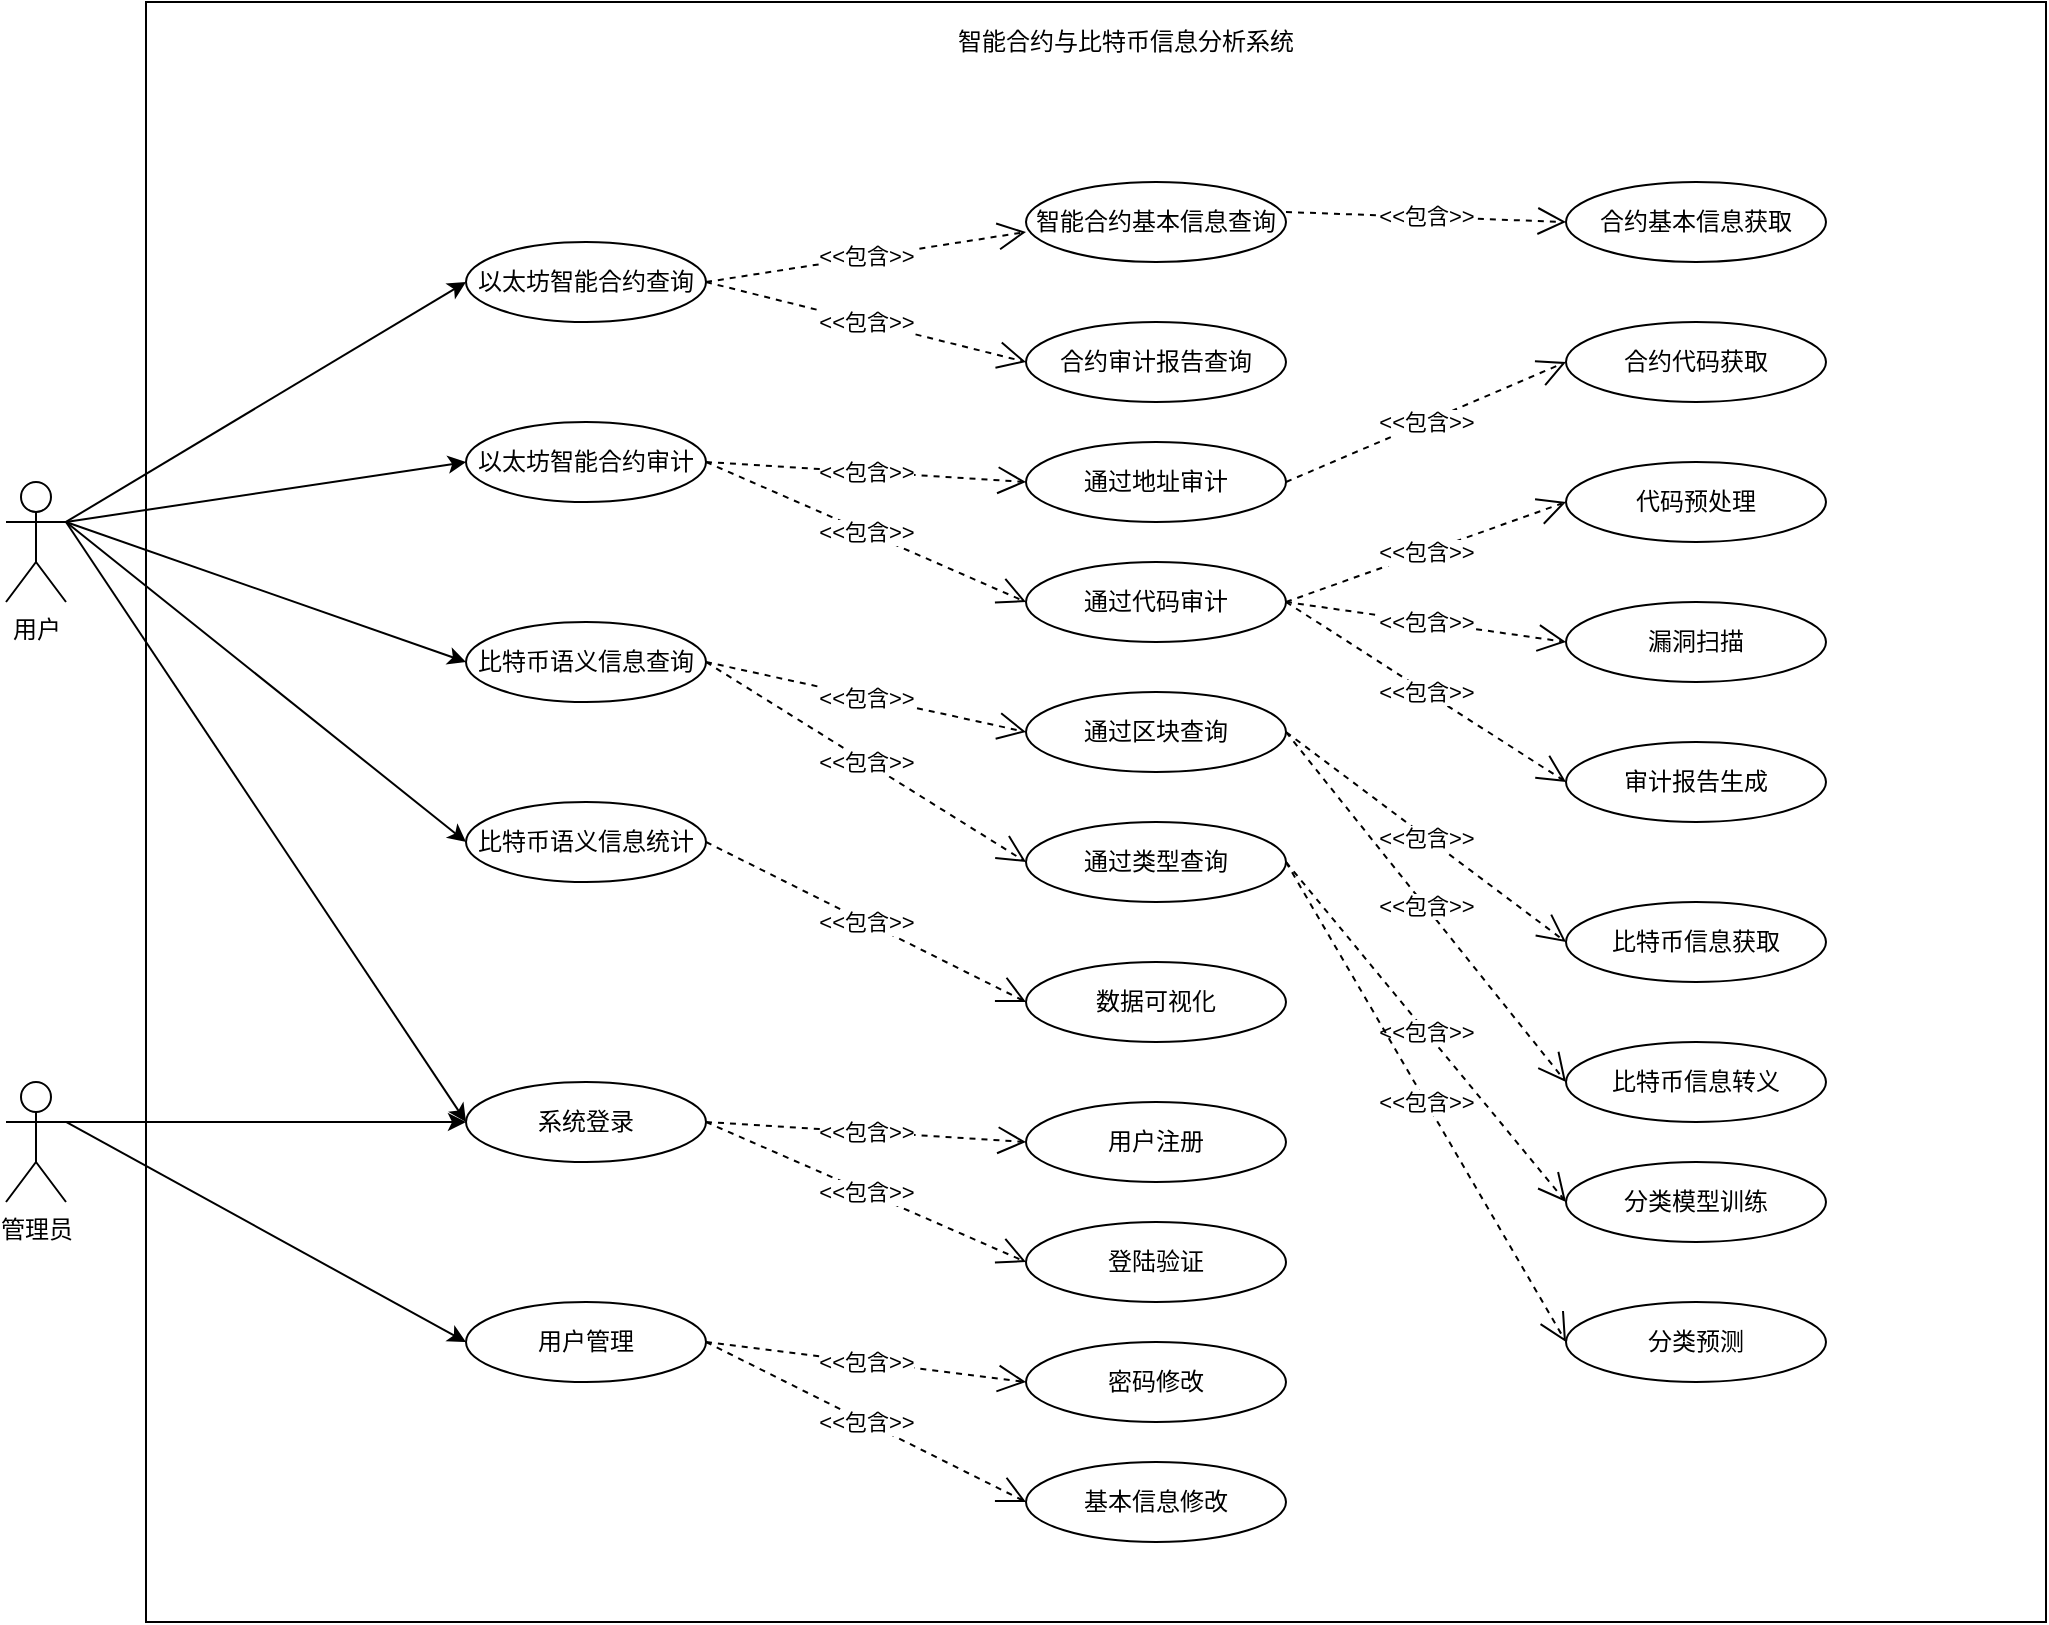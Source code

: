 <mxfile version="14.3.1" type="github">
  <diagram id="90IDWgGwv996NUTPNuem" name="Page-1">
    <mxGraphModel dx="2580" dy="935" grid="1" gridSize="10" guides="1" tooltips="1" connect="1" arrows="1" fold="1" page="1" pageScale="1" pageWidth="850" pageHeight="1100" math="0" shadow="0">
      <root>
        <mxCell id="0" />
        <mxCell id="1" parent="0" />
        <mxCell id="6kvlaEkvdR_WCjKz4TJ5-1" value="" style="rounded=0;whiteSpace=wrap;html=1;" vertex="1" parent="1">
          <mxGeometry x="50" y="110" width="950" height="810" as="geometry" />
        </mxCell>
        <mxCell id="WsCPyfnsRkTQpv4k7r7G-1" value="用户" style="shape=umlActor;verticalLabelPosition=bottom;verticalAlign=top;html=1;outlineConnect=0;" parent="1" vertex="1">
          <mxGeometry x="-20" y="350" width="30" height="60" as="geometry" />
        </mxCell>
        <mxCell id="WsCPyfnsRkTQpv4k7r7G-3" value="系统登录" style="ellipse;whiteSpace=wrap;html=1;" parent="1" vertex="1">
          <mxGeometry x="210" y="650" width="120" height="40" as="geometry" />
        </mxCell>
        <mxCell id="WsCPyfnsRkTQpv4k7r7G-6" value="以太坊智能合约查询" style="ellipse;whiteSpace=wrap;html=1;" parent="1" vertex="1">
          <mxGeometry x="210" y="230" width="120" height="40" as="geometry" />
        </mxCell>
        <mxCell id="WsCPyfnsRkTQpv4k7r7G-7" value="比特币语义信息查询" style="ellipse;whiteSpace=wrap;html=1;" parent="1" vertex="1">
          <mxGeometry x="210" y="420" width="120" height="40" as="geometry" />
        </mxCell>
        <mxCell id="WsCPyfnsRkTQpv4k7r7G-9" value="以太坊智能合约审计" style="ellipse;whiteSpace=wrap;html=1;" parent="1" vertex="1">
          <mxGeometry x="210" y="320" width="120" height="40" as="geometry" />
        </mxCell>
        <mxCell id="WsCPyfnsRkTQpv4k7r7G-10" value="比特币语义信息统计" style="ellipse;whiteSpace=wrap;html=1;" parent="1" vertex="1">
          <mxGeometry x="210" y="510" width="120" height="40" as="geometry" />
        </mxCell>
        <mxCell id="WsCPyfnsRkTQpv4k7r7G-14" value="&amp;lt;&amp;lt;包含&amp;gt;&amp;gt;" style="endArrow=open;endSize=12;dashed=1;html=1;entryX=0;entryY=0.625;entryDx=0;entryDy=0;entryPerimeter=0;exitX=1;exitY=0.5;exitDx=0;exitDy=0;" parent="1" source="WsCPyfnsRkTQpv4k7r7G-6" target="WsCPyfnsRkTQpv4k7r7G-15" edge="1">
          <mxGeometry width="160" relative="1" as="geometry">
            <mxPoint x="330" y="250" as="sourcePoint" />
            <mxPoint x="460" y="290" as="targetPoint" />
            <Array as="points" />
          </mxGeometry>
        </mxCell>
        <mxCell id="WsCPyfnsRkTQpv4k7r7G-15" value="智能合约基本信息查询" style="ellipse;whiteSpace=wrap;html=1;" parent="1" vertex="1">
          <mxGeometry x="490" y="200" width="130" height="40" as="geometry" />
        </mxCell>
        <mxCell id="WsCPyfnsRkTQpv4k7r7G-16" value="合约审计报告查询" style="ellipse;whiteSpace=wrap;html=1;" parent="1" vertex="1">
          <mxGeometry x="490" y="270" width="130" height="40" as="geometry" />
        </mxCell>
        <mxCell id="WsCPyfnsRkTQpv4k7r7G-17" value="通过地址审计" style="ellipse;whiteSpace=wrap;html=1;" parent="1" vertex="1">
          <mxGeometry x="490" y="330" width="130" height="40" as="geometry" />
        </mxCell>
        <mxCell id="WsCPyfnsRkTQpv4k7r7G-18" value="通过代码审计" style="ellipse;whiteSpace=wrap;html=1;" parent="1" vertex="1">
          <mxGeometry x="490" y="390" width="130" height="40" as="geometry" />
        </mxCell>
        <mxCell id="WsCPyfnsRkTQpv4k7r7G-19" value="&amp;lt;&amp;lt;包含&amp;gt;&amp;gt;" style="endArrow=open;endSize=12;dashed=1;html=1;exitX=1;exitY=0.5;exitDx=0;exitDy=0;entryX=0;entryY=0.5;entryDx=0;entryDy=0;" parent="1" source="WsCPyfnsRkTQpv4k7r7G-6" target="WsCPyfnsRkTQpv4k7r7G-16" edge="1">
          <mxGeometry width="160" relative="1" as="geometry">
            <mxPoint x="310" y="300" as="sourcePoint" />
            <mxPoint x="470" y="250" as="targetPoint" />
            <Array as="points" />
          </mxGeometry>
        </mxCell>
        <mxCell id="WsCPyfnsRkTQpv4k7r7G-20" value="通过区块查询" style="ellipse;whiteSpace=wrap;html=1;" parent="1" vertex="1">
          <mxGeometry x="490" y="455" width="130" height="40" as="geometry" />
        </mxCell>
        <mxCell id="WsCPyfnsRkTQpv4k7r7G-21" value="通过类型查询" style="ellipse;whiteSpace=wrap;html=1;" parent="1" vertex="1">
          <mxGeometry x="490" y="520" width="130" height="40" as="geometry" />
        </mxCell>
        <mxCell id="WsCPyfnsRkTQpv4k7r7G-22" value="&amp;lt;&amp;lt;包含&amp;gt;&amp;gt;" style="endArrow=open;endSize=12;dashed=1;html=1;entryX=0;entryY=0.5;entryDx=0;entryDy=0;exitX=1;exitY=0.5;exitDx=0;exitDy=0;" parent="1" source="WsCPyfnsRkTQpv4k7r7G-9" target="WsCPyfnsRkTQpv4k7r7G-17" edge="1">
          <mxGeometry width="160" relative="1" as="geometry">
            <mxPoint x="330" y="420" as="sourcePoint" />
            <mxPoint x="490.668" y="434.282" as="targetPoint" />
            <Array as="points" />
          </mxGeometry>
        </mxCell>
        <mxCell id="WsCPyfnsRkTQpv4k7r7G-23" value="&amp;lt;&amp;lt;包含&amp;gt;&amp;gt;" style="endArrow=open;endSize=12;dashed=1;html=1;entryX=0;entryY=0.5;entryDx=0;entryDy=0;exitX=1;exitY=0.5;exitDx=0;exitDy=0;" parent="1" source="WsCPyfnsRkTQpv4k7r7G-9" target="WsCPyfnsRkTQpv4k7r7G-18" edge="1">
          <mxGeometry width="160" relative="1" as="geometry">
            <mxPoint x="314.67" y="445.72" as="sourcePoint" />
            <mxPoint x="475.338" y="460.002" as="targetPoint" />
            <Array as="points" />
          </mxGeometry>
        </mxCell>
        <mxCell id="WsCPyfnsRkTQpv4k7r7G-25" value="&amp;lt;&amp;lt;包含&amp;gt;&amp;gt;" style="endArrow=open;endSize=12;dashed=1;html=1;entryX=0;entryY=0.5;entryDx=0;entryDy=0;exitX=1;exitY=0.5;exitDx=0;exitDy=0;" parent="1" target="WsCPyfnsRkTQpv4k7r7G-21" edge="1" source="WsCPyfnsRkTQpv4k7r7G-7">
          <mxGeometry width="160" relative="1" as="geometry">
            <mxPoint x="270" y="560" as="sourcePoint" />
            <mxPoint x="430.668" y="574.282" as="targetPoint" />
            <Array as="points" />
          </mxGeometry>
        </mxCell>
        <mxCell id="6kvlaEkvdR_WCjKz4TJ5-3" value="" style="endArrow=classic;html=1;entryX=0;entryY=0.5;entryDx=0;entryDy=0;exitX=1;exitY=0.333;exitDx=0;exitDy=0;exitPerimeter=0;" edge="1" parent="1" source="WsCPyfnsRkTQpv4k7r7G-1" target="WsCPyfnsRkTQpv4k7r7G-3">
          <mxGeometry width="50" height="50" relative="1" as="geometry">
            <mxPoint x="90" y="350" as="sourcePoint" />
            <mxPoint x="140" y="300" as="targetPoint" />
          </mxGeometry>
        </mxCell>
        <mxCell id="6kvlaEkvdR_WCjKz4TJ5-5" value="" style="endArrow=classic;html=1;entryX=0;entryY=0.5;entryDx=0;entryDy=0;exitX=1;exitY=0.333;exitDx=0;exitDy=0;exitPerimeter=0;" edge="1" parent="1" source="WsCPyfnsRkTQpv4k7r7G-1" target="WsCPyfnsRkTQpv4k7r7G-6">
          <mxGeometry width="50" height="50" relative="1" as="geometry">
            <mxPoint x="100" y="370" as="sourcePoint" />
            <mxPoint x="237.574" y="224.142" as="targetPoint" />
          </mxGeometry>
        </mxCell>
        <mxCell id="6kvlaEkvdR_WCjKz4TJ5-6" value="" style="endArrow=classic;html=1;entryX=0;entryY=0.5;entryDx=0;entryDy=0;exitX=1;exitY=0.333;exitDx=0;exitDy=0;exitPerimeter=0;" edge="1" parent="1" source="WsCPyfnsRkTQpv4k7r7G-1" target="WsCPyfnsRkTQpv4k7r7G-9">
          <mxGeometry width="50" height="50" relative="1" as="geometry">
            <mxPoint x="30" y="370" as="sourcePoint" />
            <mxPoint x="247.574" y="234.142" as="targetPoint" />
          </mxGeometry>
        </mxCell>
        <mxCell id="6kvlaEkvdR_WCjKz4TJ5-7" value="" style="endArrow=classic;html=1;entryX=0;entryY=0.5;entryDx=0;entryDy=0;exitX=1;exitY=0.333;exitDx=0;exitDy=0;exitPerimeter=0;" edge="1" parent="1" source="WsCPyfnsRkTQpv4k7r7G-1" target="WsCPyfnsRkTQpv4k7r7G-7">
          <mxGeometry width="50" height="50" relative="1" as="geometry">
            <mxPoint x="120" y="390" as="sourcePoint" />
            <mxPoint x="257.574" y="244.142" as="targetPoint" />
          </mxGeometry>
        </mxCell>
        <mxCell id="6kvlaEkvdR_WCjKz4TJ5-8" value="" style="endArrow=classic;html=1;entryX=0;entryY=0.5;entryDx=0;entryDy=0;exitX=1;exitY=0.333;exitDx=0;exitDy=0;exitPerimeter=0;" edge="1" parent="1" source="WsCPyfnsRkTQpv4k7r7G-1" target="WsCPyfnsRkTQpv4k7r7G-10">
          <mxGeometry width="50" height="50" relative="1" as="geometry">
            <mxPoint x="130" y="400" as="sourcePoint" />
            <mxPoint x="267.574" y="254.142" as="targetPoint" />
          </mxGeometry>
        </mxCell>
        <mxCell id="6kvlaEkvdR_WCjKz4TJ5-9" value="管理员" style="shape=umlActor;verticalLabelPosition=bottom;verticalAlign=top;html=1;outlineConnect=0;" vertex="1" parent="1">
          <mxGeometry x="-20" y="650" width="30" height="60" as="geometry" />
        </mxCell>
        <mxCell id="6kvlaEkvdR_WCjKz4TJ5-12" value="" style="endArrow=classic;html=1;exitX=1;exitY=0.333;exitDx=0;exitDy=0;exitPerimeter=0;entryX=0;entryY=0.5;entryDx=0;entryDy=0;" edge="1" parent="1" source="6kvlaEkvdR_WCjKz4TJ5-9" target="WsCPyfnsRkTQpv4k7r7G-3">
          <mxGeometry width="50" height="50" relative="1" as="geometry">
            <mxPoint x="340" y="420" as="sourcePoint" />
            <mxPoint x="390" y="370" as="targetPoint" />
          </mxGeometry>
        </mxCell>
        <mxCell id="6kvlaEkvdR_WCjKz4TJ5-13" value="用户管理" style="ellipse;whiteSpace=wrap;html=1;" vertex="1" parent="1">
          <mxGeometry x="210" y="760" width="120" height="40" as="geometry" />
        </mxCell>
        <mxCell id="6kvlaEkvdR_WCjKz4TJ5-14" value="&amp;lt;&amp;lt;包含&amp;gt;&amp;gt;" style="endArrow=open;endSize=12;dashed=1;html=1;entryX=0;entryY=0.5;entryDx=0;entryDy=0;exitX=1;exitY=0.5;exitDx=0;exitDy=0;" edge="1" parent="1" source="WsCPyfnsRkTQpv4k7r7G-7" target="WsCPyfnsRkTQpv4k7r7G-20">
          <mxGeometry width="160" relative="1" as="geometry">
            <mxPoint x="309.996" y="470.002" as="sourcePoint" />
            <mxPoint x="506.608" y="511.718" as="targetPoint" />
            <Array as="points" />
          </mxGeometry>
        </mxCell>
        <mxCell id="6kvlaEkvdR_WCjKz4TJ5-15" value="" style="endArrow=classic;html=1;exitX=1;exitY=0.333;exitDx=0;exitDy=0;exitPerimeter=0;entryX=0;entryY=0.5;entryDx=0;entryDy=0;" edge="1" parent="1" source="6kvlaEkvdR_WCjKz4TJ5-9" target="6kvlaEkvdR_WCjKz4TJ5-13">
          <mxGeometry width="50" height="50" relative="1" as="geometry">
            <mxPoint x="550" y="800" as="sourcePoint" />
            <mxPoint x="600" y="750" as="targetPoint" />
          </mxGeometry>
        </mxCell>
        <mxCell id="6kvlaEkvdR_WCjKz4TJ5-17" value="用户注册" style="ellipse;whiteSpace=wrap;html=1;" vertex="1" parent="1">
          <mxGeometry x="490" y="660" width="130" height="40" as="geometry" />
        </mxCell>
        <mxCell id="6kvlaEkvdR_WCjKz4TJ5-18" value="登陆验证" style="ellipse;whiteSpace=wrap;html=1;" vertex="1" parent="1">
          <mxGeometry x="490" y="720" width="130" height="40" as="geometry" />
        </mxCell>
        <mxCell id="6kvlaEkvdR_WCjKz4TJ5-22" value="密码修改" style="ellipse;whiteSpace=wrap;html=1;" vertex="1" parent="1">
          <mxGeometry x="490" y="780" width="130" height="40" as="geometry" />
        </mxCell>
        <mxCell id="6kvlaEkvdR_WCjKz4TJ5-23" value="基本信息修改" style="ellipse;whiteSpace=wrap;html=1;" vertex="1" parent="1">
          <mxGeometry x="490" y="840" width="130" height="40" as="geometry" />
        </mxCell>
        <mxCell id="6kvlaEkvdR_WCjKz4TJ5-30" value="&amp;lt;&amp;lt;包含&amp;gt;&amp;gt;" style="endArrow=open;endSize=12;dashed=1;html=1;entryX=0;entryY=0.5;entryDx=0;entryDy=0;exitX=1;exitY=0.5;exitDx=0;exitDy=0;" edge="1" parent="1" source="WsCPyfnsRkTQpv4k7r7G-3" target="6kvlaEkvdR_WCjKz4TJ5-17">
          <mxGeometry width="160" relative="1" as="geometry">
            <mxPoint x="350" y="740" as="sourcePoint" />
            <mxPoint x="514.142" y="825.826" as="targetPoint" />
            <Array as="points" />
          </mxGeometry>
        </mxCell>
        <mxCell id="6kvlaEkvdR_WCjKz4TJ5-31" value="&amp;lt;&amp;lt;包含&amp;gt;&amp;gt;" style="endArrow=open;endSize=12;dashed=1;html=1;entryX=0;entryY=0.5;entryDx=0;entryDy=0;exitX=1;exitY=0.5;exitDx=0;exitDy=0;" edge="1" parent="1" source="WsCPyfnsRkTQpv4k7r7G-3" target="6kvlaEkvdR_WCjKz4TJ5-18">
          <mxGeometry width="160" relative="1" as="geometry">
            <mxPoint x="330" y="740" as="sourcePoint" />
            <mxPoint x="509.142" y="825.826" as="targetPoint" />
            <Array as="points" />
          </mxGeometry>
        </mxCell>
        <mxCell id="6kvlaEkvdR_WCjKz4TJ5-32" value="&amp;lt;&amp;lt;包含&amp;gt;&amp;gt;" style="endArrow=open;endSize=12;dashed=1;html=1;entryX=0;entryY=0.5;entryDx=0;entryDy=0;exitX=1;exitY=0.5;exitDx=0;exitDy=0;" edge="1" parent="1" source="6kvlaEkvdR_WCjKz4TJ5-13" target="6kvlaEkvdR_WCjKz4TJ5-22">
          <mxGeometry width="160" relative="1" as="geometry">
            <mxPoint x="330" y="850" as="sourcePoint" />
            <mxPoint x="499.142" y="935.826" as="targetPoint" />
            <Array as="points" />
          </mxGeometry>
        </mxCell>
        <mxCell id="6kvlaEkvdR_WCjKz4TJ5-33" value="&amp;lt;&amp;lt;包含&amp;gt;&amp;gt;" style="endArrow=open;endSize=12;dashed=1;html=1;entryX=0;entryY=0.5;entryDx=0;entryDy=0;exitX=1;exitY=0.5;exitDx=0;exitDy=0;" edge="1" parent="1" source="6kvlaEkvdR_WCjKz4TJ5-13" target="6kvlaEkvdR_WCjKz4TJ5-23">
          <mxGeometry width="160" relative="1" as="geometry">
            <mxPoint x="320" y="850" as="sourcePoint" />
            <mxPoint x="499.142" y="935.826" as="targetPoint" />
            <Array as="points" />
          </mxGeometry>
        </mxCell>
        <mxCell id="6kvlaEkvdR_WCjKz4TJ5-35" value="智能合约与比特币信息分析系统" style="text;html=1;strokeColor=none;fillColor=none;align=center;verticalAlign=middle;whiteSpace=wrap;rounded=0;" vertex="1" parent="1">
          <mxGeometry x="420" y="120" width="240" height="20" as="geometry" />
        </mxCell>
        <mxCell id="6kvlaEkvdR_WCjKz4TJ5-36" value="合约基本信息获取" style="ellipse;whiteSpace=wrap;html=1;" vertex="1" parent="1">
          <mxGeometry x="760" y="200" width="130" height="40" as="geometry" />
        </mxCell>
        <mxCell id="6kvlaEkvdR_WCjKz4TJ5-37" value="合约代码获取" style="ellipse;whiteSpace=wrap;html=1;" vertex="1" parent="1">
          <mxGeometry x="760" y="270" width="130" height="40" as="geometry" />
        </mxCell>
        <mxCell id="6kvlaEkvdR_WCjKz4TJ5-38" value="代码预处理" style="ellipse;whiteSpace=wrap;html=1;" vertex="1" parent="1">
          <mxGeometry x="760" y="340" width="130" height="40" as="geometry" />
        </mxCell>
        <mxCell id="6kvlaEkvdR_WCjKz4TJ5-39" value="漏洞扫描" style="ellipse;whiteSpace=wrap;html=1;" vertex="1" parent="1">
          <mxGeometry x="760" y="410" width="130" height="40" as="geometry" />
        </mxCell>
        <mxCell id="6kvlaEkvdR_WCjKz4TJ5-40" value="审计报告生成" style="ellipse;whiteSpace=wrap;html=1;" vertex="1" parent="1">
          <mxGeometry x="760" y="480" width="130" height="40" as="geometry" />
        </mxCell>
        <mxCell id="6kvlaEkvdR_WCjKz4TJ5-41" value="比特币信息获取" style="ellipse;whiteSpace=wrap;html=1;" vertex="1" parent="1">
          <mxGeometry x="760" y="560" width="130" height="40" as="geometry" />
        </mxCell>
        <mxCell id="6kvlaEkvdR_WCjKz4TJ5-42" value="比特币信息转义" style="ellipse;whiteSpace=wrap;html=1;" vertex="1" parent="1">
          <mxGeometry x="760" y="630" width="130" height="40" as="geometry" />
        </mxCell>
        <mxCell id="6kvlaEkvdR_WCjKz4TJ5-43" value="分类模型训练" style="ellipse;whiteSpace=wrap;html=1;" vertex="1" parent="1">
          <mxGeometry x="760" y="690" width="130" height="40" as="geometry" />
        </mxCell>
        <mxCell id="6kvlaEkvdR_WCjKz4TJ5-44" value="分类预测" style="ellipse;whiteSpace=wrap;html=1;" vertex="1" parent="1">
          <mxGeometry x="760" y="760" width="130" height="40" as="geometry" />
        </mxCell>
        <mxCell id="6kvlaEkvdR_WCjKz4TJ5-45" value="&amp;lt;&amp;lt;包含&amp;gt;&amp;gt;" style="endArrow=open;endSize=12;dashed=1;html=1;entryX=0;entryY=0.5;entryDx=0;entryDy=0;exitX=1;exitY=0.5;exitDx=0;exitDy=0;" edge="1" parent="1" target="6kvlaEkvdR_WCjKz4TJ5-36">
          <mxGeometry width="160" relative="1" as="geometry">
            <mxPoint x="620" y="215" as="sourcePoint" />
            <mxPoint x="780" y="190" as="targetPoint" />
            <Array as="points" />
          </mxGeometry>
        </mxCell>
        <mxCell id="6kvlaEkvdR_WCjKz4TJ5-46" value="&amp;lt;&amp;lt;包含&amp;gt;&amp;gt;" style="endArrow=open;endSize=12;dashed=1;html=1;entryX=0;entryY=0.5;entryDx=0;entryDy=0;exitX=1;exitY=0.5;exitDx=0;exitDy=0;" edge="1" parent="1" source="WsCPyfnsRkTQpv4k7r7G-17" target="6kvlaEkvdR_WCjKz4TJ5-37">
          <mxGeometry width="160" relative="1" as="geometry">
            <mxPoint x="620" y="345" as="sourcePoint" />
            <mxPoint x="750" y="320" as="targetPoint" />
            <Array as="points" />
          </mxGeometry>
        </mxCell>
        <mxCell id="6kvlaEkvdR_WCjKz4TJ5-50" value="&amp;lt;&amp;lt;包含&amp;gt;&amp;gt;" style="endArrow=open;endSize=12;dashed=1;html=1;exitX=1;exitY=0.5;exitDx=0;exitDy=0;entryX=0;entryY=0.5;entryDx=0;entryDy=0;" edge="1" parent="1" source="WsCPyfnsRkTQpv4k7r7G-18" target="6kvlaEkvdR_WCjKz4TJ5-38">
          <mxGeometry width="160" relative="1" as="geometry">
            <mxPoint x="630" y="360" as="sourcePoint" />
            <mxPoint x="750" y="290" as="targetPoint" />
            <Array as="points" />
          </mxGeometry>
        </mxCell>
        <mxCell id="6kvlaEkvdR_WCjKz4TJ5-51" value="&amp;lt;&amp;lt;包含&amp;gt;&amp;gt;" style="endArrow=open;endSize=12;dashed=1;html=1;entryX=0;entryY=0.5;entryDx=0;entryDy=0;" edge="1" parent="1" target="6kvlaEkvdR_WCjKz4TJ5-39">
          <mxGeometry width="160" relative="1" as="geometry">
            <mxPoint x="620" y="410" as="sourcePoint" />
            <mxPoint x="770" y="410" as="targetPoint" />
            <Array as="points" />
          </mxGeometry>
        </mxCell>
        <mxCell id="6kvlaEkvdR_WCjKz4TJ5-52" value="&amp;lt;&amp;lt;包含&amp;gt;&amp;gt;" style="endArrow=open;endSize=12;dashed=1;html=1;entryX=0;entryY=0.5;entryDx=0;entryDy=0;exitX=1;exitY=0.5;exitDx=0;exitDy=0;exitPerimeter=0;" edge="1" parent="1" target="6kvlaEkvdR_WCjKz4TJ5-40">
          <mxGeometry width="160" relative="1" as="geometry">
            <mxPoint x="620" y="410" as="sourcePoint" />
            <mxPoint x="750" y="450" as="targetPoint" />
            <Array as="points" />
          </mxGeometry>
        </mxCell>
        <mxCell id="6kvlaEkvdR_WCjKz4TJ5-53" value="&amp;lt;&amp;lt;包含&amp;gt;&amp;gt;" style="endArrow=open;endSize=12;dashed=1;html=1;entryX=0;entryY=0.5;entryDx=0;entryDy=0;exitX=1;exitY=0.5;exitDx=0;exitDy=0;" edge="1" parent="1" source="WsCPyfnsRkTQpv4k7r7G-20" target="6kvlaEkvdR_WCjKz4TJ5-41">
          <mxGeometry width="160" relative="1" as="geometry">
            <mxPoint x="630" y="420" as="sourcePoint" />
            <mxPoint x="760" y="400" as="targetPoint" />
            <Array as="points" />
          </mxGeometry>
        </mxCell>
        <mxCell id="6kvlaEkvdR_WCjKz4TJ5-54" value="&amp;lt;&amp;lt;包含&amp;gt;&amp;gt;" style="endArrow=open;endSize=12;dashed=1;html=1;entryX=0;entryY=0.5;entryDx=0;entryDy=0;exitX=1;exitY=0.5;exitDx=0;exitDy=0;" edge="1" parent="1" source="WsCPyfnsRkTQpv4k7r7G-20" target="6kvlaEkvdR_WCjKz4TJ5-42">
          <mxGeometry width="160" relative="1" as="geometry">
            <mxPoint x="620" y="480" as="sourcePoint" />
            <mxPoint x="750" y="460" as="targetPoint" />
            <Array as="points" />
          </mxGeometry>
        </mxCell>
        <mxCell id="6kvlaEkvdR_WCjKz4TJ5-55" value="&amp;lt;&amp;lt;包含&amp;gt;&amp;gt;" style="endArrow=open;endSize=12;dashed=1;html=1;entryX=0;entryY=0.5;entryDx=0;entryDy=0;exitX=1;exitY=0.5;exitDx=0;exitDy=0;" edge="1" parent="1" source="WsCPyfnsRkTQpv4k7r7G-21" target="6kvlaEkvdR_WCjKz4TJ5-43">
          <mxGeometry width="160" relative="1" as="geometry">
            <mxPoint x="620" y="540" as="sourcePoint" />
            <mxPoint x="750" y="520" as="targetPoint" />
            <Array as="points" />
          </mxGeometry>
        </mxCell>
        <mxCell id="6kvlaEkvdR_WCjKz4TJ5-56" value="&amp;lt;&amp;lt;包含&amp;gt;&amp;gt;" style="endArrow=open;endSize=12;dashed=1;html=1;entryX=0;entryY=0.5;entryDx=0;entryDy=0;exitX=1;exitY=0.5;exitDx=0;exitDy=0;" edge="1" parent="1" source="WsCPyfnsRkTQpv4k7r7G-21" target="6kvlaEkvdR_WCjKz4TJ5-44">
          <mxGeometry width="160" relative="1" as="geometry">
            <mxPoint x="620" y="540" as="sourcePoint" />
            <mxPoint x="750" y="520" as="targetPoint" />
            <Array as="points" />
          </mxGeometry>
        </mxCell>
        <mxCell id="6kvlaEkvdR_WCjKz4TJ5-58" value="数据可视化" style="ellipse;whiteSpace=wrap;html=1;" vertex="1" parent="1">
          <mxGeometry x="490" y="590" width="130" height="40" as="geometry" />
        </mxCell>
        <mxCell id="6kvlaEkvdR_WCjKz4TJ5-59" value="&amp;lt;&amp;lt;包含&amp;gt;&amp;gt;" style="endArrow=open;endSize=12;dashed=1;html=1;entryX=0;entryY=0.5;entryDx=0;entryDy=0;exitX=1;exitY=0.5;exitDx=0;exitDy=0;" edge="1" parent="1" source="WsCPyfnsRkTQpv4k7r7G-10" target="6kvlaEkvdR_WCjKz4TJ5-58">
          <mxGeometry width="160" relative="1" as="geometry">
            <mxPoint x="330" y="530" as="sourcePoint" />
            <mxPoint x="490.0" y="630" as="targetPoint" />
            <Array as="points" />
          </mxGeometry>
        </mxCell>
      </root>
    </mxGraphModel>
  </diagram>
</mxfile>
